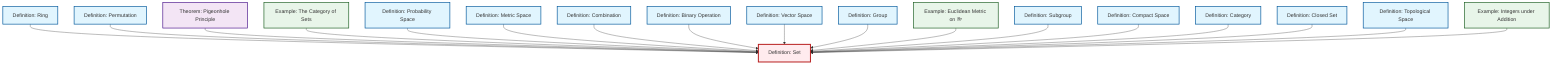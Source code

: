 graph TD
    classDef definition fill:#e1f5fe,stroke:#01579b,stroke-width:2px
    classDef theorem fill:#f3e5f5,stroke:#4a148c,stroke-width:2px
    classDef axiom fill:#fff3e0,stroke:#e65100,stroke-width:2px
    classDef example fill:#e8f5e9,stroke:#1b5e20,stroke-width:2px
    classDef current fill:#ffebee,stroke:#b71c1c,stroke-width:3px
    def-set["Definition: Set"]:::definition
    ex-set-category["Example: The Category of Sets"]:::example
    def-combination["Definition: Combination"]:::definition
    ex-euclidean-metric["Example: Euclidean Metric on ℝⁿ"]:::example
    def-probability-space["Definition: Probability Space"]:::definition
    def-metric-space["Definition: Metric Space"]:::definition
    def-compact["Definition: Compact Space"]:::definition
    def-category["Definition: Category"]:::definition
    def-topological-space["Definition: Topological Space"]:::definition
    def-binary-operation["Definition: Binary Operation"]:::definition
    def-subgroup["Definition: Subgroup"]:::definition
    def-permutation["Definition: Permutation"]:::definition
    def-vector-space["Definition: Vector Space"]:::definition
    def-group["Definition: Group"]:::definition
    thm-pigeonhole-principle["Theorem: Pigeonhole Principle"]:::theorem
    ex-integers-addition["Example: Integers under Addition"]:::example
    def-closed-set["Definition: Closed Set"]:::definition
    def-ring["Definition: Ring"]:::definition
    def-ring --> def-set
    def-permutation --> def-set
    thm-pigeonhole-principle --> def-set
    ex-set-category --> def-set
    def-probability-space --> def-set
    def-metric-space --> def-set
    def-combination --> def-set
    def-binary-operation --> def-set
    def-vector-space --> def-set
    def-group --> def-set
    ex-euclidean-metric --> def-set
    def-subgroup --> def-set
    def-compact --> def-set
    def-category --> def-set
    def-closed-set --> def-set
    def-topological-space --> def-set
    ex-integers-addition --> def-set
    class def-set current